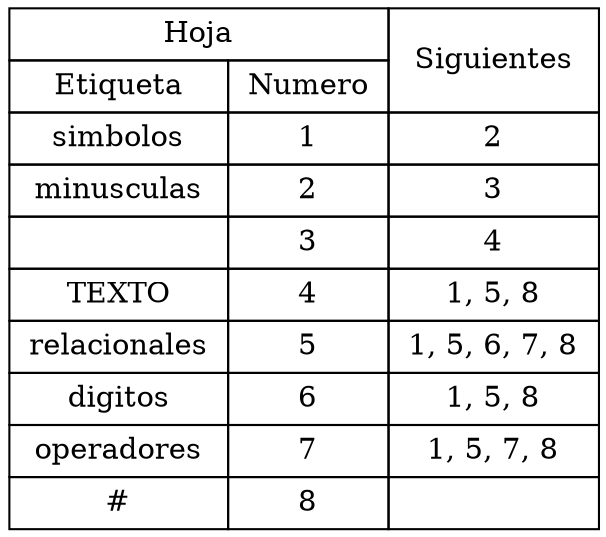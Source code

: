digraph{
tablaSiguientes[shape=none; margin=0, label = <
<TABLE BORDER = "0" CELLBORDER = "1" CELLSPACING = "0" CELLPADDING = "4"><TR>
<TD COLSPAN = "2"> Hoja </TD>
<TD ROWSPAN = "2"> Siguientes </TD>
</TR>
<TR>
<TD> Etiqueta </TD>
<TD> Numero </TD>
</TR>
<TR>
<TD> simbolos </TD>
<TD> 1 </TD>
<TD> 2 </TD>
</TR>
<TR>
<TD> minusculas </TD>
<TD> 2 </TD>
<TD> 3 </TD>
</TR>
<TR>
<TD>   </TD>
<TD> 3 </TD>
<TD> 4 </TD>
</TR>
<TR>
<TD> TEXTO </TD>
<TD> 4 </TD>
<TD> 1, 5, 8 </TD>
</TR>
<TR>
<TD> relacionales </TD>
<TD> 5 </TD>
<TD> 1, 5, 6, 7, 8 </TD>
</TR>
<TR>
<TD> digitos </TD>
<TD> 6 </TD>
<TD> 1, 5, 8 </TD>
</TR>
<TR>
<TD> operadores </TD>
<TD> 7 </TD>
<TD> 1, 5, 7, 8 </TD>
</TR>
<TR>
<TD> # </TD>
<TD> 8 </TD>
<TD>  </TD>
</TR>
</TABLE>
>];
}